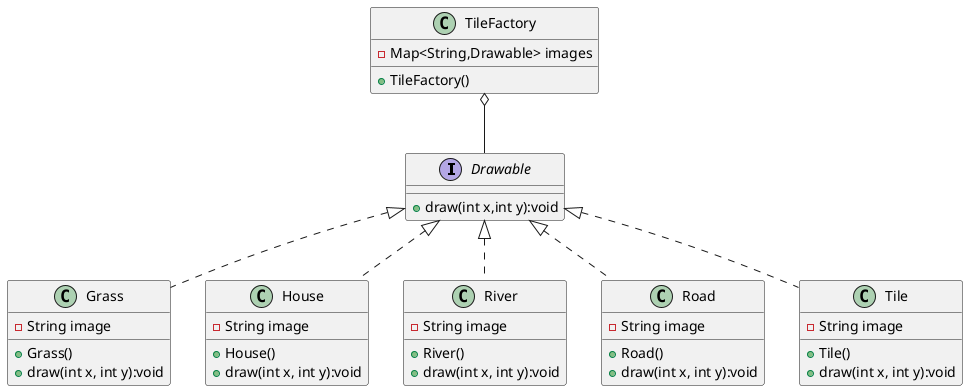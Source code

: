 @startuml
'https://plantuml.com/class-diagram

interface Drawable{
  +  draw(int x,int y):void
}

class Grass implements Drawable{
  - String image
  + Grass()
  + draw(int x, int y):void
}

class House implements Drawable{
  - String image
  + House()
  + draw(int x, int y):void
}

class River implements Drawable{
  - String image
  + River()
  + draw(int x, int y):void
}
class Road implements Drawable{
  - String image
  + Road()
  + draw(int x, int y):void
}
class Tile implements Drawable{
  - String image
  + Tile()
  + draw(int x, int y):void
}

class TileFactory{
 - Map<String,Drawable> images
 + TileFactory()
}

TileFactory o-- Drawable

@enduml
